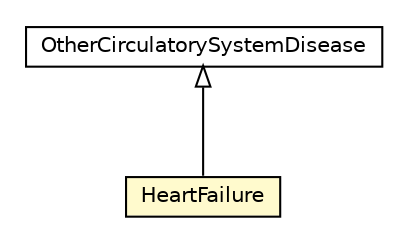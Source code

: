 #!/usr/local/bin/dot
#
# Class diagram 
# Generated by UMLGraph version 5.1 (http://www.umlgraph.org/)
#

digraph G {
	edge [fontname="Helvetica",fontsize=10,labelfontname="Helvetica",labelfontsize=10];
	node [fontname="Helvetica",fontsize=10,shape=plaintext];
	nodesep=0.25;
	ranksep=0.5;
	// org.universAAL.ontology.ICD10CirculatorySystemDiseases.owl.HeartFailure
	c4610007 [label=<<table title="org.universAAL.ontology.ICD10CirculatorySystemDiseases.owl.HeartFailure" border="0" cellborder="1" cellspacing="0" cellpadding="2" port="p" bgcolor="lemonChiffon" href="./HeartFailure.html">
		<tr><td><table border="0" cellspacing="0" cellpadding="1">
<tr><td align="center" balign="center"> HeartFailure </td></tr>
		</table></td></tr>
		</table>>, fontname="Helvetica", fontcolor="black", fontsize=10.0];
	// org.universAAL.ontology.ICD10CirculatorySystemDiseases.owl.OtherCirculatorySystemDisease
	c4610008 [label=<<table title="org.universAAL.ontology.ICD10CirculatorySystemDiseases.owl.OtherCirculatorySystemDisease" border="0" cellborder="1" cellspacing="0" cellpadding="2" port="p" href="./OtherCirculatorySystemDisease.html">
		<tr><td><table border="0" cellspacing="0" cellpadding="1">
<tr><td align="center" balign="center"> OtherCirculatorySystemDisease </td></tr>
		</table></td></tr>
		</table>>, fontname="Helvetica", fontcolor="black", fontsize=10.0];
	//org.universAAL.ontology.ICD10CirculatorySystemDiseases.owl.HeartFailure extends org.universAAL.ontology.ICD10CirculatorySystemDiseases.owl.OtherCirculatorySystemDisease
	c4610008:p -> c4610007:p [dir=back,arrowtail=empty];
}

